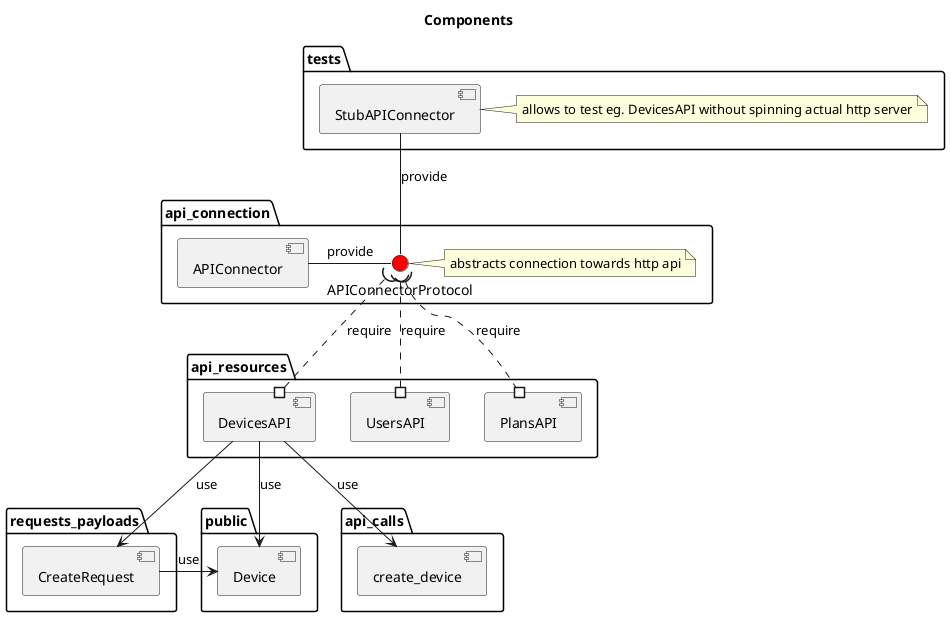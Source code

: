 @startuml component

title Components 

package "api_connection" {
    interface APIConnectorProtocol #red 
    note right: abstracts connection towards http api
    [APIConnector] - APIConnectorProtocol: provide
}

package "tests" {
    component StubAPIConnector
    note right: allows to test eg. DevicesAPI without spinning actual http server
    [StubAPIConnector] -- APIConnectorProtocol: provide
}
package "api_resources" {
    APIConnectorProtocol )..# [DevicesAPI]: require
    APIConnectorProtocol )..# [UsersAPI]: require
    APIConnectorProtocol )..# [PlansAPI]: require
}

package "public" {
    [Device]
}

package "requests_payloads" {
    [CreateRequest]
}

package "api_calls" {
    [create_device]
}
[DevicesAPI] --> [create_device]: use
[DevicesAPI] --> [Device]: use
[DevicesAPI] --> [CreateRequest]: use
[CreateRequest] -> [Device]: use
@enduml